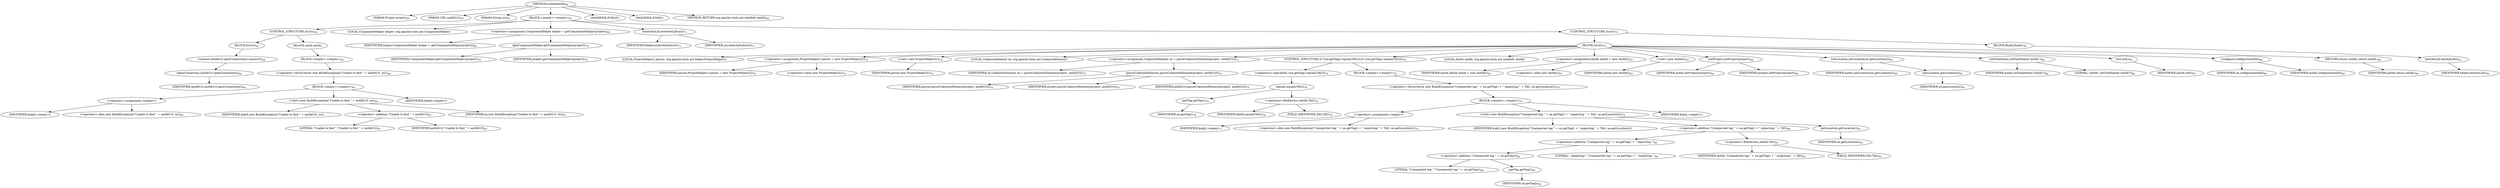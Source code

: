 digraph "createAntlib" {  
"25" [label = <(METHOD,createAntlib)<SUB>60</SUB>> ]
"26" [label = <(PARAM,Project project)<SUB>60</SUB>> ]
"27" [label = <(PARAM,URL antlibUrl)<SUB>60</SUB>> ]
"28" [label = <(PARAM,String uri)<SUB>61</SUB>> ]
"29" [label = <(BLOCK,&lt;empty&gt;,&lt;empty&gt;)<SUB>61</SUB>> ]
"30" [label = <(CONTROL_STRUCTURE,try,try)<SUB>63</SUB>> ]
"31" [label = <(BLOCK,try,try)<SUB>63</SUB>> ]
"32" [label = <(connect,antlibUrl.openConnection().connect())<SUB>64</SUB>> ]
"33" [label = <(openConnection,antlibUrl.openConnection())<SUB>64</SUB>> ]
"34" [label = <(IDENTIFIER,antlibUrl,antlibUrl.openConnection())<SUB>64</SUB>> ]
"35" [label = <(BLOCK,catch,catch)> ]
"36" [label = <(BLOCK,&lt;empty&gt;,&lt;empty&gt;)<SUB>65</SUB>> ]
"37" [label = <(&lt;operator&gt;.throw,throw new BuildException(&quot;Unable to find &quot; + antlibUrl, ex);)<SUB>66</SUB>> ]
"38" [label = <(BLOCK,&lt;empty&gt;,&lt;empty&gt;)<SUB>66</SUB>> ]
"39" [label = <(&lt;operator&gt;.assignment,&lt;empty&gt;)> ]
"40" [label = <(IDENTIFIER,$obj0,&lt;empty&gt;)> ]
"41" [label = <(&lt;operator&gt;.alloc,new BuildException(&quot;Unable to find &quot; + antlibUrl, ex))<SUB>66</SUB>> ]
"42" [label = <(&lt;init&gt;,new BuildException(&quot;Unable to find &quot; + antlibUrl, ex))<SUB>66</SUB>> ]
"43" [label = <(IDENTIFIER,$obj0,new BuildException(&quot;Unable to find &quot; + antlibUrl, ex))> ]
"44" [label = <(&lt;operator&gt;.addition,&quot;Unable to find &quot; + antlibUrl)<SUB>67</SUB>> ]
"45" [label = <(LITERAL,&quot;Unable to find &quot;,&quot;Unable to find &quot; + antlibUrl)<SUB>67</SUB>> ]
"46" [label = <(IDENTIFIER,antlibUrl,&quot;Unable to find &quot; + antlibUrl)<SUB>67</SUB>> ]
"47" [label = <(IDENTIFIER,ex,new BuildException(&quot;Unable to find &quot; + antlibUrl, ex))<SUB>67</SUB>> ]
"48" [label = <(IDENTIFIER,$obj0,&lt;empty&gt;)> ]
"49" [label = <(LOCAL,ComponentHelper helper: org.apache.tools.ant.ComponentHelper)> ]
"50" [label = <(&lt;operator&gt;.assignment,ComponentHelper helper = getComponentHelper(project))<SUB>69</SUB>> ]
"51" [label = <(IDENTIFIER,helper,ComponentHelper helper = getComponentHelper(project))<SUB>69</SUB>> ]
"52" [label = <(getComponentHelper,getComponentHelper(project))<SUB>70</SUB>> ]
"53" [label = <(IDENTIFIER,ComponentHelper,getComponentHelper(project))<SUB>70</SUB>> ]
"54" [label = <(IDENTIFIER,project,getComponentHelper(project))<SUB>70</SUB>> ]
"55" [label = <(enterAntLib,enterAntLib(uri))<SUB>71</SUB>> ]
"56" [label = <(IDENTIFIER,helper,enterAntLib(uri))<SUB>71</SUB>> ]
"57" [label = <(IDENTIFIER,uri,enterAntLib(uri))<SUB>71</SUB>> ]
"58" [label = <(CONTROL_STRUCTURE,try,try)<SUB>72</SUB>> ]
"59" [label = <(BLOCK,try,try)<SUB>72</SUB>> ]
"4" [label = <(LOCAL,ProjectHelper2 parser: org.apache.tools.ant.helper.ProjectHelper2)> ]
"60" [label = <(&lt;operator&gt;.assignment,ProjectHelper2 parser = new ProjectHelper2())<SUB>74</SUB>> ]
"61" [label = <(IDENTIFIER,parser,ProjectHelper2 parser = new ProjectHelper2())<SUB>74</SUB>> ]
"62" [label = <(&lt;operator&gt;.alloc,new ProjectHelper2())<SUB>74</SUB>> ]
"63" [label = <(&lt;init&gt;,new ProjectHelper2())<SUB>74</SUB>> ]
"3" [label = <(IDENTIFIER,parser,new ProjectHelper2())<SUB>74</SUB>> ]
"64" [label = <(LOCAL,UnknownElement ue: org.apache.tools.ant.UnknownElement)> ]
"65" [label = <(&lt;operator&gt;.assignment,UnknownElement ue = parseUnknownElement(project, antlibUrl))<SUB>75</SUB>> ]
"66" [label = <(IDENTIFIER,ue,UnknownElement ue = parseUnknownElement(project, antlibUrl))<SUB>75</SUB>> ]
"67" [label = <(parseUnknownElement,parseUnknownElement(project, antlibUrl))<SUB>76</SUB>> ]
"68" [label = <(IDENTIFIER,parser,parseUnknownElement(project, antlibUrl))<SUB>76</SUB>> ]
"69" [label = <(IDENTIFIER,project,parseUnknownElement(project, antlibUrl))<SUB>76</SUB>> ]
"70" [label = <(IDENTIFIER,antlibUrl,parseUnknownElement(project, antlibUrl))<SUB>76</SUB>> ]
"71" [label = <(CONTROL_STRUCTURE,if (!(ue.getTag().equals(TAG))),if (!(ue.getTag().equals(TAG))))<SUB>78</SUB>> ]
"72" [label = <(&lt;operator&gt;.logicalNot,!(ue.getTag().equals(TAG)))<SUB>78</SUB>> ]
"73" [label = <(equals,equals(TAG))<SUB>78</SUB>> ]
"74" [label = <(getTag,getTag())<SUB>78</SUB>> ]
"75" [label = <(IDENTIFIER,ue,getTag())<SUB>78</SUB>> ]
"76" [label = <(&lt;operator&gt;.fieldAccess,Antlib.TAG)<SUB>78</SUB>> ]
"77" [label = <(IDENTIFIER,Antlib,equals(TAG))<SUB>78</SUB>> ]
"78" [label = <(FIELD_IDENTIFIER,TAG,TAG)<SUB>78</SUB>> ]
"79" [label = <(BLOCK,&lt;empty&gt;,&lt;empty&gt;)<SUB>78</SUB>> ]
"80" [label = <(&lt;operator&gt;.throw,throw new BuildException(&quot;Unexpected tag &quot; + ue.getTag() + &quot; expecting &quot; + TAG, ue.getLocation());)<SUB>79</SUB>> ]
"81" [label = <(BLOCK,&lt;empty&gt;,&lt;empty&gt;)<SUB>79</SUB>> ]
"82" [label = <(&lt;operator&gt;.assignment,&lt;empty&gt;)> ]
"83" [label = <(IDENTIFIER,$obj2,&lt;empty&gt;)> ]
"84" [label = <(&lt;operator&gt;.alloc,new BuildException(&quot;Unexpected tag &quot; + ue.getTag() + &quot; expecting &quot; + TAG, ue.getLocation()))<SUB>79</SUB>> ]
"85" [label = <(&lt;init&gt;,new BuildException(&quot;Unexpected tag &quot; + ue.getTag() + &quot; expecting &quot; + TAG, ue.getLocation()))<SUB>79</SUB>> ]
"86" [label = <(IDENTIFIER,$obj2,new BuildException(&quot;Unexpected tag &quot; + ue.getTag() + &quot; expecting &quot; + TAG, ue.getLocation()))> ]
"87" [label = <(&lt;operator&gt;.addition,&quot;Unexpected tag &quot; + ue.getTag() + &quot; expecting &quot; + TAG)<SUB>80</SUB>> ]
"88" [label = <(&lt;operator&gt;.addition,&quot;Unexpected tag &quot; + ue.getTag() + &quot; expecting &quot;)<SUB>80</SUB>> ]
"89" [label = <(&lt;operator&gt;.addition,&quot;Unexpected tag &quot; + ue.getTag())<SUB>80</SUB>> ]
"90" [label = <(LITERAL,&quot;Unexpected tag &quot;,&quot;Unexpected tag &quot; + ue.getTag())<SUB>80</SUB>> ]
"91" [label = <(getTag,getTag())<SUB>80</SUB>> ]
"92" [label = <(IDENTIFIER,ue,getTag())<SUB>80</SUB>> ]
"93" [label = <(LITERAL,&quot; expecting &quot;,&quot;Unexpected tag &quot; + ue.getTag() + &quot; expecting &quot;)<SUB>80</SUB>> ]
"94" [label = <(&lt;operator&gt;.fieldAccess,Antlib.TAG)<SUB>81</SUB>> ]
"95" [label = <(IDENTIFIER,Antlib,&quot;Unexpected tag &quot; + ue.getTag() + &quot; expecting &quot; + TAG)<SUB>81</SUB>> ]
"96" [label = <(FIELD_IDENTIFIER,TAG,TAG)<SUB>81</SUB>> ]
"97" [label = <(getLocation,getLocation())<SUB>81</SUB>> ]
"98" [label = <(IDENTIFIER,ue,getLocation())<SUB>81</SUB>> ]
"99" [label = <(IDENTIFIER,$obj2,&lt;empty&gt;)> ]
"6" [label = <(LOCAL,Antlib antlib: org.apache.tools.ant.taskdefs.Antlib)> ]
"100" [label = <(&lt;operator&gt;.assignment,Antlib antlib = new Antlib())<SUB>83</SUB>> ]
"101" [label = <(IDENTIFIER,antlib,Antlib antlib = new Antlib())<SUB>83</SUB>> ]
"102" [label = <(&lt;operator&gt;.alloc,new Antlib())<SUB>83</SUB>> ]
"103" [label = <(&lt;init&gt;,new Antlib())<SUB>83</SUB>> ]
"5" [label = <(IDENTIFIER,antlib,new Antlib())<SUB>83</SUB>> ]
"104" [label = <(setProject,setProject(project))<SUB>84</SUB>> ]
"105" [label = <(IDENTIFIER,antlib,setProject(project))<SUB>84</SUB>> ]
"106" [label = <(IDENTIFIER,project,setProject(project))<SUB>84</SUB>> ]
"107" [label = <(setLocation,setLocation(ue.getLocation()))<SUB>85</SUB>> ]
"108" [label = <(IDENTIFIER,antlib,setLocation(ue.getLocation()))<SUB>85</SUB>> ]
"109" [label = <(getLocation,getLocation())<SUB>85</SUB>> ]
"110" [label = <(IDENTIFIER,ue,getLocation())<SUB>85</SUB>> ]
"111" [label = <(setTaskName,setTaskName(&quot;antlib&quot;))<SUB>86</SUB>> ]
"112" [label = <(IDENTIFIER,antlib,setTaskName(&quot;antlib&quot;))<SUB>86</SUB>> ]
"113" [label = <(LITERAL,&quot;antlib&quot;,setTaskName(&quot;antlib&quot;))<SUB>86</SUB>> ]
"114" [label = <(init,init())<SUB>87</SUB>> ]
"115" [label = <(IDENTIFIER,antlib,init())<SUB>87</SUB>> ]
"116" [label = <(configure,configure(antlib))<SUB>88</SUB>> ]
"117" [label = <(IDENTIFIER,ue,configure(antlib))<SUB>88</SUB>> ]
"118" [label = <(IDENTIFIER,antlib,configure(antlib))<SUB>88</SUB>> ]
"119" [label = <(RETURN,return antlib;,return antlib;)<SUB>89</SUB>> ]
"120" [label = <(IDENTIFIER,antlib,return antlib;)<SUB>89</SUB>> ]
"121" [label = <(BLOCK,finally,finally)<SUB>90</SUB>> ]
"122" [label = <(exitAntLib,exitAntLib())<SUB>91</SUB>> ]
"123" [label = <(IDENTIFIER,helper,exitAntLib())<SUB>91</SUB>> ]
"124" [label = <(MODIFIER,PUBLIC)> ]
"125" [label = <(MODIFIER,STATIC)> ]
"126" [label = <(METHOD_RETURN,org.apache.tools.ant.taskdefs.Antlib)<SUB>60</SUB>> ]
  "25" -> "26" 
  "25" -> "27" 
  "25" -> "28" 
  "25" -> "29" 
  "25" -> "124" 
  "25" -> "125" 
  "25" -> "126" 
  "29" -> "30" 
  "29" -> "49" 
  "29" -> "50" 
  "29" -> "55" 
  "29" -> "58" 
  "30" -> "31" 
  "30" -> "35" 
  "31" -> "32" 
  "32" -> "33" 
  "33" -> "34" 
  "35" -> "36" 
  "36" -> "37" 
  "37" -> "38" 
  "38" -> "39" 
  "38" -> "42" 
  "38" -> "48" 
  "39" -> "40" 
  "39" -> "41" 
  "42" -> "43" 
  "42" -> "44" 
  "42" -> "47" 
  "44" -> "45" 
  "44" -> "46" 
  "50" -> "51" 
  "50" -> "52" 
  "52" -> "53" 
  "52" -> "54" 
  "55" -> "56" 
  "55" -> "57" 
  "58" -> "59" 
  "58" -> "121" 
  "59" -> "4" 
  "59" -> "60" 
  "59" -> "63" 
  "59" -> "64" 
  "59" -> "65" 
  "59" -> "71" 
  "59" -> "6" 
  "59" -> "100" 
  "59" -> "103" 
  "59" -> "104" 
  "59" -> "107" 
  "59" -> "111" 
  "59" -> "114" 
  "59" -> "116" 
  "59" -> "119" 
  "60" -> "61" 
  "60" -> "62" 
  "63" -> "3" 
  "65" -> "66" 
  "65" -> "67" 
  "67" -> "68" 
  "67" -> "69" 
  "67" -> "70" 
  "71" -> "72" 
  "71" -> "79" 
  "72" -> "73" 
  "73" -> "74" 
  "73" -> "76" 
  "74" -> "75" 
  "76" -> "77" 
  "76" -> "78" 
  "79" -> "80" 
  "80" -> "81" 
  "81" -> "82" 
  "81" -> "85" 
  "81" -> "99" 
  "82" -> "83" 
  "82" -> "84" 
  "85" -> "86" 
  "85" -> "87" 
  "85" -> "97" 
  "87" -> "88" 
  "87" -> "94" 
  "88" -> "89" 
  "88" -> "93" 
  "89" -> "90" 
  "89" -> "91" 
  "91" -> "92" 
  "94" -> "95" 
  "94" -> "96" 
  "97" -> "98" 
  "100" -> "101" 
  "100" -> "102" 
  "103" -> "5" 
  "104" -> "105" 
  "104" -> "106" 
  "107" -> "108" 
  "107" -> "109" 
  "109" -> "110" 
  "111" -> "112" 
  "111" -> "113" 
  "114" -> "115" 
  "116" -> "117" 
  "116" -> "118" 
  "119" -> "120" 
  "121" -> "122" 
  "122" -> "123" 
}
